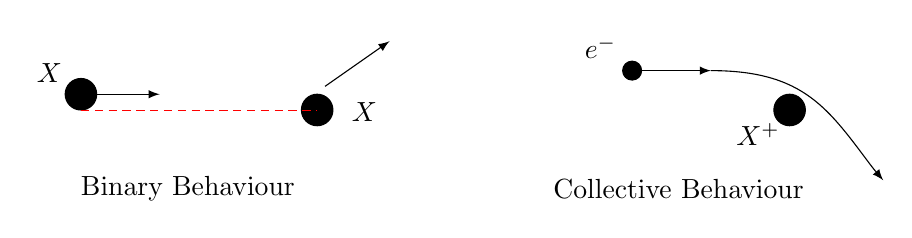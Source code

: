 \begin{tikzpicture}
    \node [label={[shift={(0.6,-0.4)}] $X$}] (A) at (0,0) {};
    \node [label={[shift={(-0.4,-0.1)}] $X$}] (B) at (-3,0.20) {};
    \draw[black,fill=black] (B) circle (0.2);
    \draw[black,fill=black] (A) circle (0.2);
    \draw[-latex] (B) -- +(0:1); % Velocity arrow
    \draw[-latex] (0.1,0.3) -- +(35:1); % New velocity arrow
    \draw[red,line width=0.2pt, densely dashed] (-3,0.0) -- (0,0.0);
    \node[text width=3cm] at (-1.5,-1) {Binary Behaviour}; % Text node
    % End of binary collision
    % Start of collective collision
    \node [label={[shift={(-0.4,-0.7)}] $X^+$}] at (6,0) {};
    \node [label={[shift={(-0.4,-0.1)}] $e^-$}] at (4,0.5) {};
    \draw[black,fill=black] (4,0.5) circle (0.12);
    \draw[black,fill=black] ([shift=({6,0})]A) circle (0.2);
    \draw[-latex] (4,0.5) -- +(0:1); % Velocity arrow
    \draw[-latex] (7.06,-0.74) -- +(-50:0.2); % New velocity arrow
    \draw (5,0.5) .. controls (6.2,0.5) and (6.5,-0.0) .. (7.06,-0.74);
    \node[text width=4cm] at (5,-1) {Collective Behaviour}; % Text node
\end{tikzpicture}
